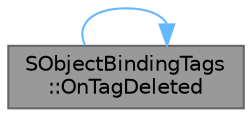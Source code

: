 digraph "SObjectBindingTags::OnTagDeleted"
{
 // INTERACTIVE_SVG=YES
 // LATEX_PDF_SIZE
  bgcolor="transparent";
  edge [fontname=Helvetica,fontsize=10,labelfontname=Helvetica,labelfontsize=10];
  node [fontname=Helvetica,fontsize=10,shape=box,height=0.2,width=0.4];
  rankdir="LR";
  Node1 [id="Node000001",label="SObjectBindingTags\l::OnTagDeleted",height=0.2,width=0.4,color="gray40", fillcolor="grey60", style="filled", fontcolor="black",tooltip="Called when a tag is to be deleted."];
  Node1 -> Node1 [id="edge1_Node000001_Node000001",color="steelblue1",style="solid",tooltip=" "];
}
